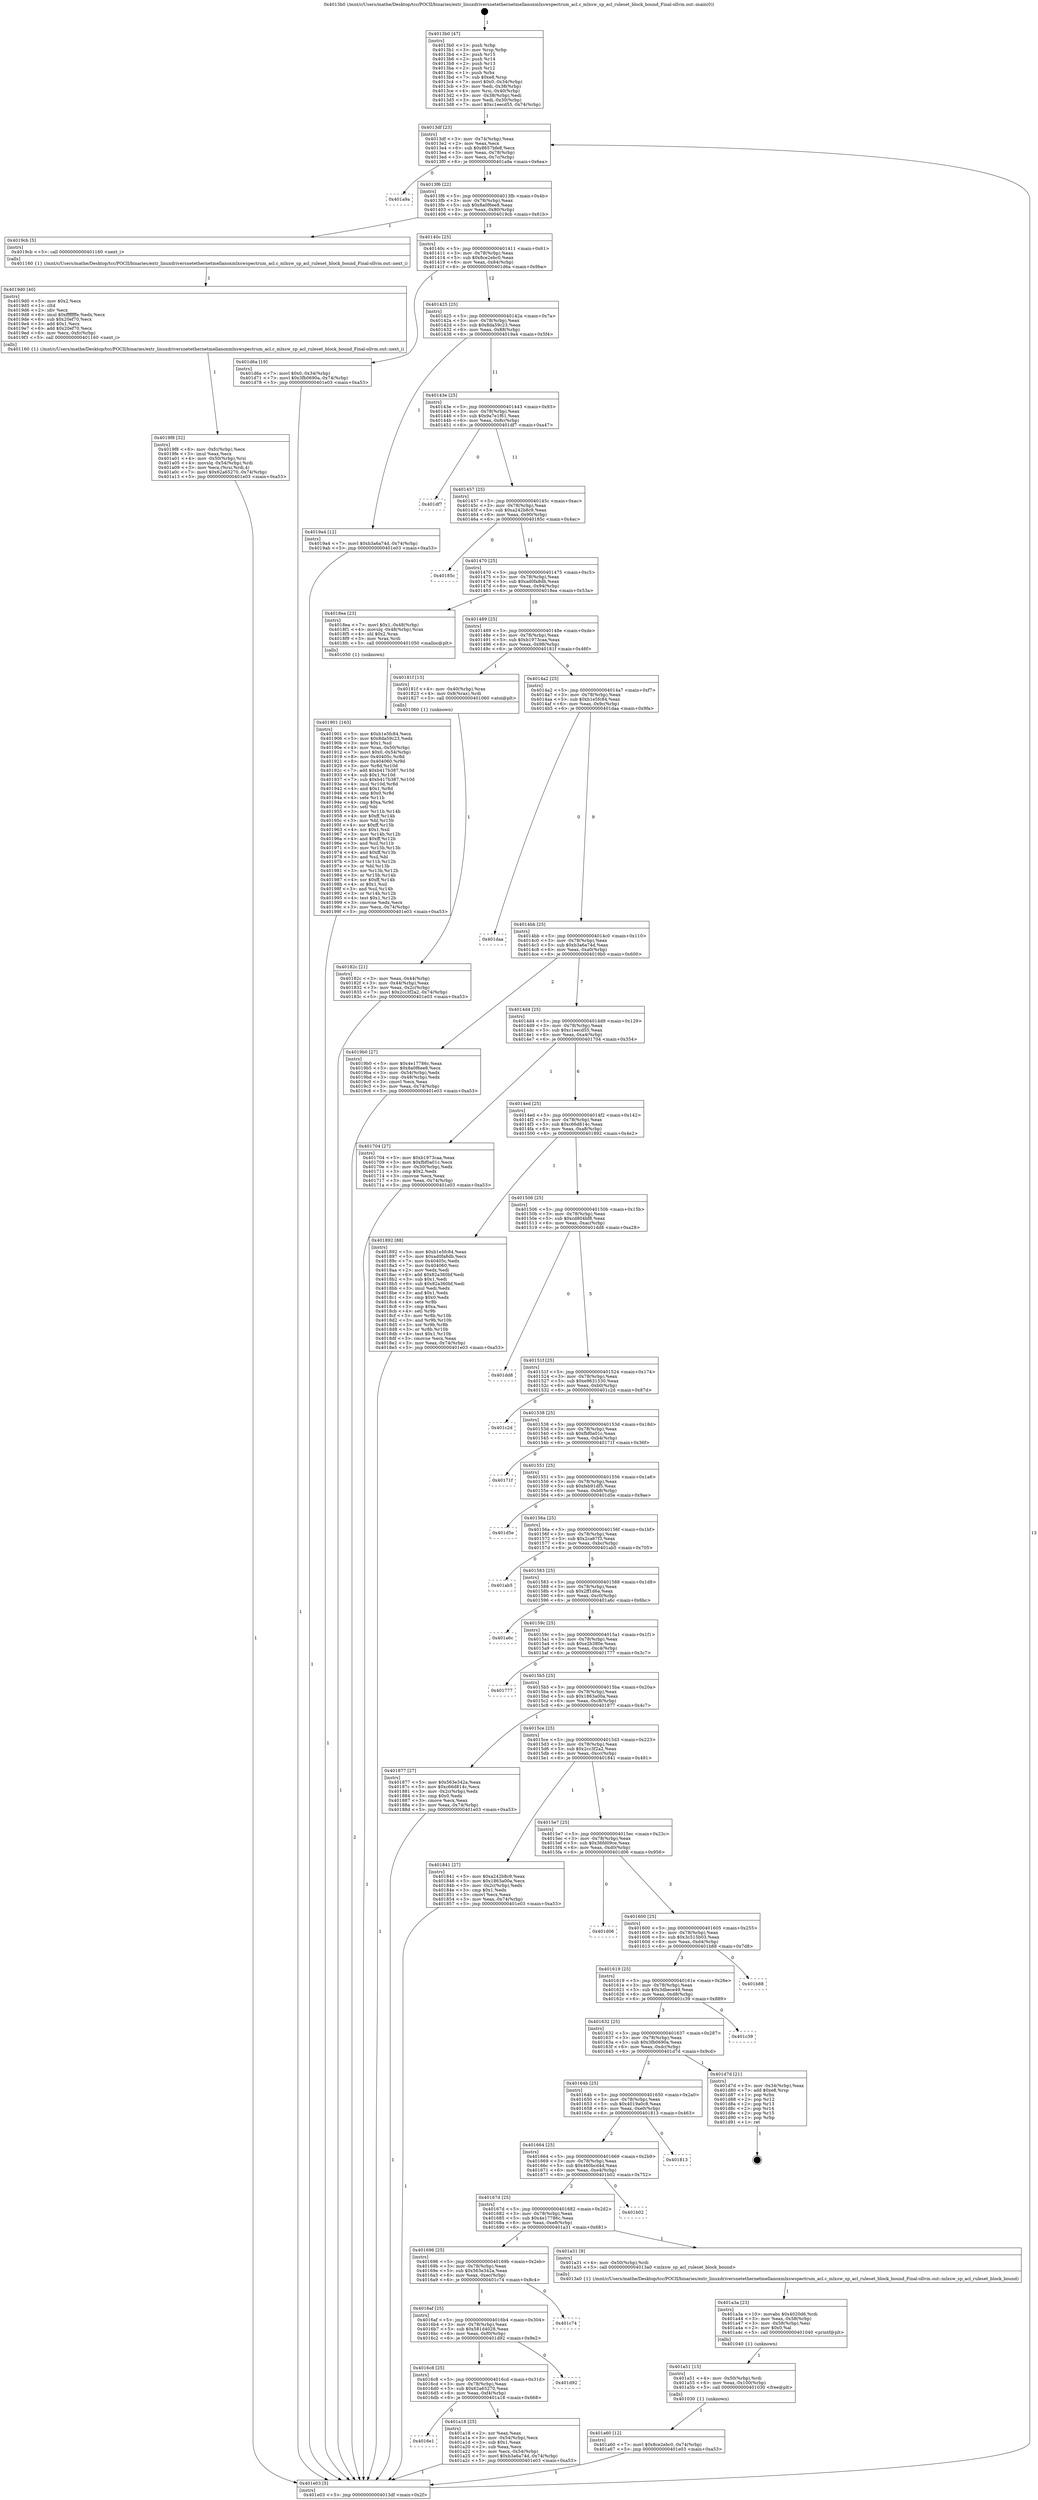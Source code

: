 digraph "0x4013b0" {
  label = "0x4013b0 (/mnt/c/Users/mathe/Desktop/tcc/POCII/binaries/extr_linuxdriversnetethernetmellanoxmlxswspectrum_acl.c_mlxsw_sp_acl_ruleset_block_bound_Final-ollvm.out::main(0))"
  labelloc = "t"
  node[shape=record]

  Entry [label="",width=0.3,height=0.3,shape=circle,fillcolor=black,style=filled]
  "0x4013df" [label="{
     0x4013df [23]\l
     | [instrs]\l
     &nbsp;&nbsp;0x4013df \<+3\>: mov -0x74(%rbp),%eax\l
     &nbsp;&nbsp;0x4013e2 \<+2\>: mov %eax,%ecx\l
     &nbsp;&nbsp;0x4013e4 \<+6\>: sub $0x8657bfe8,%ecx\l
     &nbsp;&nbsp;0x4013ea \<+3\>: mov %eax,-0x78(%rbp)\l
     &nbsp;&nbsp;0x4013ed \<+3\>: mov %ecx,-0x7c(%rbp)\l
     &nbsp;&nbsp;0x4013f0 \<+6\>: je 0000000000401a9a \<main+0x6ea\>\l
  }"]
  "0x401a9a" [label="{
     0x401a9a\l
  }", style=dashed]
  "0x4013f6" [label="{
     0x4013f6 [22]\l
     | [instrs]\l
     &nbsp;&nbsp;0x4013f6 \<+5\>: jmp 00000000004013fb \<main+0x4b\>\l
     &nbsp;&nbsp;0x4013fb \<+3\>: mov -0x78(%rbp),%eax\l
     &nbsp;&nbsp;0x4013fe \<+5\>: sub $0x8a0f6ee8,%eax\l
     &nbsp;&nbsp;0x401403 \<+3\>: mov %eax,-0x80(%rbp)\l
     &nbsp;&nbsp;0x401406 \<+6\>: je 00000000004019cb \<main+0x61b\>\l
  }"]
  Exit [label="",width=0.3,height=0.3,shape=circle,fillcolor=black,style=filled,peripheries=2]
  "0x4019cb" [label="{
     0x4019cb [5]\l
     | [instrs]\l
     &nbsp;&nbsp;0x4019cb \<+5\>: call 0000000000401160 \<next_i\>\l
     | [calls]\l
     &nbsp;&nbsp;0x401160 \{1\} (/mnt/c/Users/mathe/Desktop/tcc/POCII/binaries/extr_linuxdriversnetethernetmellanoxmlxswspectrum_acl.c_mlxsw_sp_acl_ruleset_block_bound_Final-ollvm.out::next_i)\l
  }"]
  "0x40140c" [label="{
     0x40140c [25]\l
     | [instrs]\l
     &nbsp;&nbsp;0x40140c \<+5\>: jmp 0000000000401411 \<main+0x61\>\l
     &nbsp;&nbsp;0x401411 \<+3\>: mov -0x78(%rbp),%eax\l
     &nbsp;&nbsp;0x401414 \<+5\>: sub $0x8ce2ebc0,%eax\l
     &nbsp;&nbsp;0x401419 \<+6\>: mov %eax,-0x84(%rbp)\l
     &nbsp;&nbsp;0x40141f \<+6\>: je 0000000000401d6a \<main+0x9ba\>\l
  }"]
  "0x401a60" [label="{
     0x401a60 [12]\l
     | [instrs]\l
     &nbsp;&nbsp;0x401a60 \<+7\>: movl $0x8ce2ebc0,-0x74(%rbp)\l
     &nbsp;&nbsp;0x401a67 \<+5\>: jmp 0000000000401e03 \<main+0xa53\>\l
  }"]
  "0x401d6a" [label="{
     0x401d6a [19]\l
     | [instrs]\l
     &nbsp;&nbsp;0x401d6a \<+7\>: movl $0x0,-0x34(%rbp)\l
     &nbsp;&nbsp;0x401d71 \<+7\>: movl $0x3fb0690a,-0x74(%rbp)\l
     &nbsp;&nbsp;0x401d78 \<+5\>: jmp 0000000000401e03 \<main+0xa53\>\l
  }"]
  "0x401425" [label="{
     0x401425 [25]\l
     | [instrs]\l
     &nbsp;&nbsp;0x401425 \<+5\>: jmp 000000000040142a \<main+0x7a\>\l
     &nbsp;&nbsp;0x40142a \<+3\>: mov -0x78(%rbp),%eax\l
     &nbsp;&nbsp;0x40142d \<+5\>: sub $0x8da59c23,%eax\l
     &nbsp;&nbsp;0x401432 \<+6\>: mov %eax,-0x88(%rbp)\l
     &nbsp;&nbsp;0x401438 \<+6\>: je 00000000004019a4 \<main+0x5f4\>\l
  }"]
  "0x401a51" [label="{
     0x401a51 [15]\l
     | [instrs]\l
     &nbsp;&nbsp;0x401a51 \<+4\>: mov -0x50(%rbp),%rdi\l
     &nbsp;&nbsp;0x401a55 \<+6\>: mov %eax,-0x100(%rbp)\l
     &nbsp;&nbsp;0x401a5b \<+5\>: call 0000000000401030 \<free@plt\>\l
     | [calls]\l
     &nbsp;&nbsp;0x401030 \{1\} (unknown)\l
  }"]
  "0x4019a4" [label="{
     0x4019a4 [12]\l
     | [instrs]\l
     &nbsp;&nbsp;0x4019a4 \<+7\>: movl $0xb3a6a74d,-0x74(%rbp)\l
     &nbsp;&nbsp;0x4019ab \<+5\>: jmp 0000000000401e03 \<main+0xa53\>\l
  }"]
  "0x40143e" [label="{
     0x40143e [25]\l
     | [instrs]\l
     &nbsp;&nbsp;0x40143e \<+5\>: jmp 0000000000401443 \<main+0x93\>\l
     &nbsp;&nbsp;0x401443 \<+3\>: mov -0x78(%rbp),%eax\l
     &nbsp;&nbsp;0x401446 \<+5\>: sub $0x9a7e1f61,%eax\l
     &nbsp;&nbsp;0x40144b \<+6\>: mov %eax,-0x8c(%rbp)\l
     &nbsp;&nbsp;0x401451 \<+6\>: je 0000000000401df7 \<main+0xa47\>\l
  }"]
  "0x401a3a" [label="{
     0x401a3a [23]\l
     | [instrs]\l
     &nbsp;&nbsp;0x401a3a \<+10\>: movabs $0x4020d6,%rdi\l
     &nbsp;&nbsp;0x401a44 \<+3\>: mov %eax,-0x58(%rbp)\l
     &nbsp;&nbsp;0x401a47 \<+3\>: mov -0x58(%rbp),%esi\l
     &nbsp;&nbsp;0x401a4a \<+2\>: mov $0x0,%al\l
     &nbsp;&nbsp;0x401a4c \<+5\>: call 0000000000401040 \<printf@plt\>\l
     | [calls]\l
     &nbsp;&nbsp;0x401040 \{1\} (unknown)\l
  }"]
  "0x401df7" [label="{
     0x401df7\l
  }", style=dashed]
  "0x401457" [label="{
     0x401457 [25]\l
     | [instrs]\l
     &nbsp;&nbsp;0x401457 \<+5\>: jmp 000000000040145c \<main+0xac\>\l
     &nbsp;&nbsp;0x40145c \<+3\>: mov -0x78(%rbp),%eax\l
     &nbsp;&nbsp;0x40145f \<+5\>: sub $0xa242b8c9,%eax\l
     &nbsp;&nbsp;0x401464 \<+6\>: mov %eax,-0x90(%rbp)\l
     &nbsp;&nbsp;0x40146a \<+6\>: je 000000000040185c \<main+0x4ac\>\l
  }"]
  "0x4016e1" [label="{
     0x4016e1\l
  }", style=dashed]
  "0x40185c" [label="{
     0x40185c\l
  }", style=dashed]
  "0x401470" [label="{
     0x401470 [25]\l
     | [instrs]\l
     &nbsp;&nbsp;0x401470 \<+5\>: jmp 0000000000401475 \<main+0xc5\>\l
     &nbsp;&nbsp;0x401475 \<+3\>: mov -0x78(%rbp),%eax\l
     &nbsp;&nbsp;0x401478 \<+5\>: sub $0xad0fa8db,%eax\l
     &nbsp;&nbsp;0x40147d \<+6\>: mov %eax,-0x94(%rbp)\l
     &nbsp;&nbsp;0x401483 \<+6\>: je 00000000004018ea \<main+0x53a\>\l
  }"]
  "0x401a18" [label="{
     0x401a18 [25]\l
     | [instrs]\l
     &nbsp;&nbsp;0x401a18 \<+2\>: xor %eax,%eax\l
     &nbsp;&nbsp;0x401a1a \<+3\>: mov -0x54(%rbp),%ecx\l
     &nbsp;&nbsp;0x401a1d \<+3\>: sub $0x1,%eax\l
     &nbsp;&nbsp;0x401a20 \<+2\>: sub %eax,%ecx\l
     &nbsp;&nbsp;0x401a22 \<+3\>: mov %ecx,-0x54(%rbp)\l
     &nbsp;&nbsp;0x401a25 \<+7\>: movl $0xb3a6a74d,-0x74(%rbp)\l
     &nbsp;&nbsp;0x401a2c \<+5\>: jmp 0000000000401e03 \<main+0xa53\>\l
  }"]
  "0x4018ea" [label="{
     0x4018ea [23]\l
     | [instrs]\l
     &nbsp;&nbsp;0x4018ea \<+7\>: movl $0x1,-0x48(%rbp)\l
     &nbsp;&nbsp;0x4018f1 \<+4\>: movslq -0x48(%rbp),%rax\l
     &nbsp;&nbsp;0x4018f5 \<+4\>: shl $0x2,%rax\l
     &nbsp;&nbsp;0x4018f9 \<+3\>: mov %rax,%rdi\l
     &nbsp;&nbsp;0x4018fc \<+5\>: call 0000000000401050 \<malloc@plt\>\l
     | [calls]\l
     &nbsp;&nbsp;0x401050 \{1\} (unknown)\l
  }"]
  "0x401489" [label="{
     0x401489 [25]\l
     | [instrs]\l
     &nbsp;&nbsp;0x401489 \<+5\>: jmp 000000000040148e \<main+0xde\>\l
     &nbsp;&nbsp;0x40148e \<+3\>: mov -0x78(%rbp),%eax\l
     &nbsp;&nbsp;0x401491 \<+5\>: sub $0xb1973caa,%eax\l
     &nbsp;&nbsp;0x401496 \<+6\>: mov %eax,-0x98(%rbp)\l
     &nbsp;&nbsp;0x40149c \<+6\>: je 000000000040181f \<main+0x46f\>\l
  }"]
  "0x4016c8" [label="{
     0x4016c8 [25]\l
     | [instrs]\l
     &nbsp;&nbsp;0x4016c8 \<+5\>: jmp 00000000004016cd \<main+0x31d\>\l
     &nbsp;&nbsp;0x4016cd \<+3\>: mov -0x78(%rbp),%eax\l
     &nbsp;&nbsp;0x4016d0 \<+5\>: sub $0x62a65270,%eax\l
     &nbsp;&nbsp;0x4016d5 \<+6\>: mov %eax,-0xf4(%rbp)\l
     &nbsp;&nbsp;0x4016db \<+6\>: je 0000000000401a18 \<main+0x668\>\l
  }"]
  "0x40181f" [label="{
     0x40181f [13]\l
     | [instrs]\l
     &nbsp;&nbsp;0x40181f \<+4\>: mov -0x40(%rbp),%rax\l
     &nbsp;&nbsp;0x401823 \<+4\>: mov 0x8(%rax),%rdi\l
     &nbsp;&nbsp;0x401827 \<+5\>: call 0000000000401060 \<atoi@plt\>\l
     | [calls]\l
     &nbsp;&nbsp;0x401060 \{1\} (unknown)\l
  }"]
  "0x4014a2" [label="{
     0x4014a2 [25]\l
     | [instrs]\l
     &nbsp;&nbsp;0x4014a2 \<+5\>: jmp 00000000004014a7 \<main+0xf7\>\l
     &nbsp;&nbsp;0x4014a7 \<+3\>: mov -0x78(%rbp),%eax\l
     &nbsp;&nbsp;0x4014aa \<+5\>: sub $0xb1e5fc84,%eax\l
     &nbsp;&nbsp;0x4014af \<+6\>: mov %eax,-0x9c(%rbp)\l
     &nbsp;&nbsp;0x4014b5 \<+6\>: je 0000000000401daa \<main+0x9fa\>\l
  }"]
  "0x401d92" [label="{
     0x401d92\l
  }", style=dashed]
  "0x401daa" [label="{
     0x401daa\l
  }", style=dashed]
  "0x4014bb" [label="{
     0x4014bb [25]\l
     | [instrs]\l
     &nbsp;&nbsp;0x4014bb \<+5\>: jmp 00000000004014c0 \<main+0x110\>\l
     &nbsp;&nbsp;0x4014c0 \<+3\>: mov -0x78(%rbp),%eax\l
     &nbsp;&nbsp;0x4014c3 \<+5\>: sub $0xb3a6a74d,%eax\l
     &nbsp;&nbsp;0x4014c8 \<+6\>: mov %eax,-0xa0(%rbp)\l
     &nbsp;&nbsp;0x4014ce \<+6\>: je 00000000004019b0 \<main+0x600\>\l
  }"]
  "0x4016af" [label="{
     0x4016af [25]\l
     | [instrs]\l
     &nbsp;&nbsp;0x4016af \<+5\>: jmp 00000000004016b4 \<main+0x304\>\l
     &nbsp;&nbsp;0x4016b4 \<+3\>: mov -0x78(%rbp),%eax\l
     &nbsp;&nbsp;0x4016b7 \<+5\>: sub $0x581d4028,%eax\l
     &nbsp;&nbsp;0x4016bc \<+6\>: mov %eax,-0xf0(%rbp)\l
     &nbsp;&nbsp;0x4016c2 \<+6\>: je 0000000000401d92 \<main+0x9e2\>\l
  }"]
  "0x4019b0" [label="{
     0x4019b0 [27]\l
     | [instrs]\l
     &nbsp;&nbsp;0x4019b0 \<+5\>: mov $0x4e17786c,%eax\l
     &nbsp;&nbsp;0x4019b5 \<+5\>: mov $0x8a0f6ee8,%ecx\l
     &nbsp;&nbsp;0x4019ba \<+3\>: mov -0x54(%rbp),%edx\l
     &nbsp;&nbsp;0x4019bd \<+3\>: cmp -0x48(%rbp),%edx\l
     &nbsp;&nbsp;0x4019c0 \<+3\>: cmovl %ecx,%eax\l
     &nbsp;&nbsp;0x4019c3 \<+3\>: mov %eax,-0x74(%rbp)\l
     &nbsp;&nbsp;0x4019c6 \<+5\>: jmp 0000000000401e03 \<main+0xa53\>\l
  }"]
  "0x4014d4" [label="{
     0x4014d4 [25]\l
     | [instrs]\l
     &nbsp;&nbsp;0x4014d4 \<+5\>: jmp 00000000004014d9 \<main+0x129\>\l
     &nbsp;&nbsp;0x4014d9 \<+3\>: mov -0x78(%rbp),%eax\l
     &nbsp;&nbsp;0x4014dc \<+5\>: sub $0xc1eecd55,%eax\l
     &nbsp;&nbsp;0x4014e1 \<+6\>: mov %eax,-0xa4(%rbp)\l
     &nbsp;&nbsp;0x4014e7 \<+6\>: je 0000000000401704 \<main+0x354\>\l
  }"]
  "0x401c74" [label="{
     0x401c74\l
  }", style=dashed]
  "0x401704" [label="{
     0x401704 [27]\l
     | [instrs]\l
     &nbsp;&nbsp;0x401704 \<+5\>: mov $0xb1973caa,%eax\l
     &nbsp;&nbsp;0x401709 \<+5\>: mov $0xfbf0a01c,%ecx\l
     &nbsp;&nbsp;0x40170e \<+3\>: mov -0x30(%rbp),%edx\l
     &nbsp;&nbsp;0x401711 \<+3\>: cmp $0x2,%edx\l
     &nbsp;&nbsp;0x401714 \<+3\>: cmovne %ecx,%eax\l
     &nbsp;&nbsp;0x401717 \<+3\>: mov %eax,-0x74(%rbp)\l
     &nbsp;&nbsp;0x40171a \<+5\>: jmp 0000000000401e03 \<main+0xa53\>\l
  }"]
  "0x4014ed" [label="{
     0x4014ed [25]\l
     | [instrs]\l
     &nbsp;&nbsp;0x4014ed \<+5\>: jmp 00000000004014f2 \<main+0x142\>\l
     &nbsp;&nbsp;0x4014f2 \<+3\>: mov -0x78(%rbp),%eax\l
     &nbsp;&nbsp;0x4014f5 \<+5\>: sub $0xc66d814c,%eax\l
     &nbsp;&nbsp;0x4014fa \<+6\>: mov %eax,-0xa8(%rbp)\l
     &nbsp;&nbsp;0x401500 \<+6\>: je 0000000000401892 \<main+0x4e2\>\l
  }"]
  "0x401e03" [label="{
     0x401e03 [5]\l
     | [instrs]\l
     &nbsp;&nbsp;0x401e03 \<+5\>: jmp 00000000004013df \<main+0x2f\>\l
  }"]
  "0x4013b0" [label="{
     0x4013b0 [47]\l
     | [instrs]\l
     &nbsp;&nbsp;0x4013b0 \<+1\>: push %rbp\l
     &nbsp;&nbsp;0x4013b1 \<+3\>: mov %rsp,%rbp\l
     &nbsp;&nbsp;0x4013b4 \<+2\>: push %r15\l
     &nbsp;&nbsp;0x4013b6 \<+2\>: push %r14\l
     &nbsp;&nbsp;0x4013b8 \<+2\>: push %r13\l
     &nbsp;&nbsp;0x4013ba \<+2\>: push %r12\l
     &nbsp;&nbsp;0x4013bc \<+1\>: push %rbx\l
     &nbsp;&nbsp;0x4013bd \<+7\>: sub $0xe8,%rsp\l
     &nbsp;&nbsp;0x4013c4 \<+7\>: movl $0x0,-0x34(%rbp)\l
     &nbsp;&nbsp;0x4013cb \<+3\>: mov %edi,-0x38(%rbp)\l
     &nbsp;&nbsp;0x4013ce \<+4\>: mov %rsi,-0x40(%rbp)\l
     &nbsp;&nbsp;0x4013d2 \<+3\>: mov -0x38(%rbp),%edi\l
     &nbsp;&nbsp;0x4013d5 \<+3\>: mov %edi,-0x30(%rbp)\l
     &nbsp;&nbsp;0x4013d8 \<+7\>: movl $0xc1eecd55,-0x74(%rbp)\l
  }"]
  "0x40182c" [label="{
     0x40182c [21]\l
     | [instrs]\l
     &nbsp;&nbsp;0x40182c \<+3\>: mov %eax,-0x44(%rbp)\l
     &nbsp;&nbsp;0x40182f \<+3\>: mov -0x44(%rbp),%eax\l
     &nbsp;&nbsp;0x401832 \<+3\>: mov %eax,-0x2c(%rbp)\l
     &nbsp;&nbsp;0x401835 \<+7\>: movl $0x2cc3f2a2,-0x74(%rbp)\l
     &nbsp;&nbsp;0x40183c \<+5\>: jmp 0000000000401e03 \<main+0xa53\>\l
  }"]
  "0x401696" [label="{
     0x401696 [25]\l
     | [instrs]\l
     &nbsp;&nbsp;0x401696 \<+5\>: jmp 000000000040169b \<main+0x2eb\>\l
     &nbsp;&nbsp;0x40169b \<+3\>: mov -0x78(%rbp),%eax\l
     &nbsp;&nbsp;0x40169e \<+5\>: sub $0x563e342a,%eax\l
     &nbsp;&nbsp;0x4016a3 \<+6\>: mov %eax,-0xec(%rbp)\l
     &nbsp;&nbsp;0x4016a9 \<+6\>: je 0000000000401c74 \<main+0x8c4\>\l
  }"]
  "0x401892" [label="{
     0x401892 [88]\l
     | [instrs]\l
     &nbsp;&nbsp;0x401892 \<+5\>: mov $0xb1e5fc84,%eax\l
     &nbsp;&nbsp;0x401897 \<+5\>: mov $0xad0fa8db,%ecx\l
     &nbsp;&nbsp;0x40189c \<+7\>: mov 0x40405c,%edx\l
     &nbsp;&nbsp;0x4018a3 \<+7\>: mov 0x404060,%esi\l
     &nbsp;&nbsp;0x4018aa \<+2\>: mov %edx,%edi\l
     &nbsp;&nbsp;0x4018ac \<+6\>: add $0x82a360bf,%edi\l
     &nbsp;&nbsp;0x4018b2 \<+3\>: sub $0x1,%edi\l
     &nbsp;&nbsp;0x4018b5 \<+6\>: sub $0x82a360bf,%edi\l
     &nbsp;&nbsp;0x4018bb \<+3\>: imul %edi,%edx\l
     &nbsp;&nbsp;0x4018be \<+3\>: and $0x1,%edx\l
     &nbsp;&nbsp;0x4018c1 \<+3\>: cmp $0x0,%edx\l
     &nbsp;&nbsp;0x4018c4 \<+4\>: sete %r8b\l
     &nbsp;&nbsp;0x4018c8 \<+3\>: cmp $0xa,%esi\l
     &nbsp;&nbsp;0x4018cb \<+4\>: setl %r9b\l
     &nbsp;&nbsp;0x4018cf \<+3\>: mov %r8b,%r10b\l
     &nbsp;&nbsp;0x4018d2 \<+3\>: and %r9b,%r10b\l
     &nbsp;&nbsp;0x4018d5 \<+3\>: xor %r9b,%r8b\l
     &nbsp;&nbsp;0x4018d8 \<+3\>: or %r8b,%r10b\l
     &nbsp;&nbsp;0x4018db \<+4\>: test $0x1,%r10b\l
     &nbsp;&nbsp;0x4018df \<+3\>: cmovne %ecx,%eax\l
     &nbsp;&nbsp;0x4018e2 \<+3\>: mov %eax,-0x74(%rbp)\l
     &nbsp;&nbsp;0x4018e5 \<+5\>: jmp 0000000000401e03 \<main+0xa53\>\l
  }"]
  "0x401506" [label="{
     0x401506 [25]\l
     | [instrs]\l
     &nbsp;&nbsp;0x401506 \<+5\>: jmp 000000000040150b \<main+0x15b\>\l
     &nbsp;&nbsp;0x40150b \<+3\>: mov -0x78(%rbp),%eax\l
     &nbsp;&nbsp;0x40150e \<+5\>: sub $0xcd804bf8,%eax\l
     &nbsp;&nbsp;0x401513 \<+6\>: mov %eax,-0xac(%rbp)\l
     &nbsp;&nbsp;0x401519 \<+6\>: je 0000000000401dd8 \<main+0xa28\>\l
  }"]
  "0x401a31" [label="{
     0x401a31 [9]\l
     | [instrs]\l
     &nbsp;&nbsp;0x401a31 \<+4\>: mov -0x50(%rbp),%rdi\l
     &nbsp;&nbsp;0x401a35 \<+5\>: call 00000000004013a0 \<mlxsw_sp_acl_ruleset_block_bound\>\l
     | [calls]\l
     &nbsp;&nbsp;0x4013a0 \{1\} (/mnt/c/Users/mathe/Desktop/tcc/POCII/binaries/extr_linuxdriversnetethernetmellanoxmlxswspectrum_acl.c_mlxsw_sp_acl_ruleset_block_bound_Final-ollvm.out::mlxsw_sp_acl_ruleset_block_bound)\l
  }"]
  "0x401dd8" [label="{
     0x401dd8\l
  }", style=dashed]
  "0x40151f" [label="{
     0x40151f [25]\l
     | [instrs]\l
     &nbsp;&nbsp;0x40151f \<+5\>: jmp 0000000000401524 \<main+0x174\>\l
     &nbsp;&nbsp;0x401524 \<+3\>: mov -0x78(%rbp),%eax\l
     &nbsp;&nbsp;0x401527 \<+5\>: sub $0xe9631530,%eax\l
     &nbsp;&nbsp;0x40152c \<+6\>: mov %eax,-0xb0(%rbp)\l
     &nbsp;&nbsp;0x401532 \<+6\>: je 0000000000401c2d \<main+0x87d\>\l
  }"]
  "0x40167d" [label="{
     0x40167d [25]\l
     | [instrs]\l
     &nbsp;&nbsp;0x40167d \<+5\>: jmp 0000000000401682 \<main+0x2d2\>\l
     &nbsp;&nbsp;0x401682 \<+3\>: mov -0x78(%rbp),%eax\l
     &nbsp;&nbsp;0x401685 \<+5\>: sub $0x4e17786c,%eax\l
     &nbsp;&nbsp;0x40168a \<+6\>: mov %eax,-0xe8(%rbp)\l
     &nbsp;&nbsp;0x401690 \<+6\>: je 0000000000401a31 \<main+0x681\>\l
  }"]
  "0x401c2d" [label="{
     0x401c2d\l
  }", style=dashed]
  "0x401538" [label="{
     0x401538 [25]\l
     | [instrs]\l
     &nbsp;&nbsp;0x401538 \<+5\>: jmp 000000000040153d \<main+0x18d\>\l
     &nbsp;&nbsp;0x40153d \<+3\>: mov -0x78(%rbp),%eax\l
     &nbsp;&nbsp;0x401540 \<+5\>: sub $0xfbf0a01c,%eax\l
     &nbsp;&nbsp;0x401545 \<+6\>: mov %eax,-0xb4(%rbp)\l
     &nbsp;&nbsp;0x40154b \<+6\>: je 000000000040171f \<main+0x36f\>\l
  }"]
  "0x401b02" [label="{
     0x401b02\l
  }", style=dashed]
  "0x40171f" [label="{
     0x40171f\l
  }", style=dashed]
  "0x401551" [label="{
     0x401551 [25]\l
     | [instrs]\l
     &nbsp;&nbsp;0x401551 \<+5\>: jmp 0000000000401556 \<main+0x1a6\>\l
     &nbsp;&nbsp;0x401556 \<+3\>: mov -0x78(%rbp),%eax\l
     &nbsp;&nbsp;0x401559 \<+5\>: sub $0xfeb91df5,%eax\l
     &nbsp;&nbsp;0x40155e \<+6\>: mov %eax,-0xb8(%rbp)\l
     &nbsp;&nbsp;0x401564 \<+6\>: je 0000000000401d5e \<main+0x9ae\>\l
  }"]
  "0x401664" [label="{
     0x401664 [25]\l
     | [instrs]\l
     &nbsp;&nbsp;0x401664 \<+5\>: jmp 0000000000401669 \<main+0x2b9\>\l
     &nbsp;&nbsp;0x401669 \<+3\>: mov -0x78(%rbp),%eax\l
     &nbsp;&nbsp;0x40166c \<+5\>: sub $0x460bcd4d,%eax\l
     &nbsp;&nbsp;0x401671 \<+6\>: mov %eax,-0xe4(%rbp)\l
     &nbsp;&nbsp;0x401677 \<+6\>: je 0000000000401b02 \<main+0x752\>\l
  }"]
  "0x401d5e" [label="{
     0x401d5e\l
  }", style=dashed]
  "0x40156a" [label="{
     0x40156a [25]\l
     | [instrs]\l
     &nbsp;&nbsp;0x40156a \<+5\>: jmp 000000000040156f \<main+0x1bf\>\l
     &nbsp;&nbsp;0x40156f \<+3\>: mov -0x78(%rbp),%eax\l
     &nbsp;&nbsp;0x401572 \<+5\>: sub $0x2ca67f3,%eax\l
     &nbsp;&nbsp;0x401577 \<+6\>: mov %eax,-0xbc(%rbp)\l
     &nbsp;&nbsp;0x40157d \<+6\>: je 0000000000401ab5 \<main+0x705\>\l
  }"]
  "0x401813" [label="{
     0x401813\l
  }", style=dashed]
  "0x401ab5" [label="{
     0x401ab5\l
  }", style=dashed]
  "0x401583" [label="{
     0x401583 [25]\l
     | [instrs]\l
     &nbsp;&nbsp;0x401583 \<+5\>: jmp 0000000000401588 \<main+0x1d8\>\l
     &nbsp;&nbsp;0x401588 \<+3\>: mov -0x78(%rbp),%eax\l
     &nbsp;&nbsp;0x40158b \<+5\>: sub $0x2ff1d6a,%eax\l
     &nbsp;&nbsp;0x401590 \<+6\>: mov %eax,-0xc0(%rbp)\l
     &nbsp;&nbsp;0x401596 \<+6\>: je 0000000000401a6c \<main+0x6bc\>\l
  }"]
  "0x40164b" [label="{
     0x40164b [25]\l
     | [instrs]\l
     &nbsp;&nbsp;0x40164b \<+5\>: jmp 0000000000401650 \<main+0x2a0\>\l
     &nbsp;&nbsp;0x401650 \<+3\>: mov -0x78(%rbp),%eax\l
     &nbsp;&nbsp;0x401653 \<+5\>: sub $0x4019a0c8,%eax\l
     &nbsp;&nbsp;0x401658 \<+6\>: mov %eax,-0xe0(%rbp)\l
     &nbsp;&nbsp;0x40165e \<+6\>: je 0000000000401813 \<main+0x463\>\l
  }"]
  "0x401a6c" [label="{
     0x401a6c\l
  }", style=dashed]
  "0x40159c" [label="{
     0x40159c [25]\l
     | [instrs]\l
     &nbsp;&nbsp;0x40159c \<+5\>: jmp 00000000004015a1 \<main+0x1f1\>\l
     &nbsp;&nbsp;0x4015a1 \<+3\>: mov -0x78(%rbp),%eax\l
     &nbsp;&nbsp;0x4015a4 \<+5\>: sub $0xe2b380e,%eax\l
     &nbsp;&nbsp;0x4015a9 \<+6\>: mov %eax,-0xc4(%rbp)\l
     &nbsp;&nbsp;0x4015af \<+6\>: je 0000000000401777 \<main+0x3c7\>\l
  }"]
  "0x401d7d" [label="{
     0x401d7d [21]\l
     | [instrs]\l
     &nbsp;&nbsp;0x401d7d \<+3\>: mov -0x34(%rbp),%eax\l
     &nbsp;&nbsp;0x401d80 \<+7\>: add $0xe8,%rsp\l
     &nbsp;&nbsp;0x401d87 \<+1\>: pop %rbx\l
     &nbsp;&nbsp;0x401d88 \<+2\>: pop %r12\l
     &nbsp;&nbsp;0x401d8a \<+2\>: pop %r13\l
     &nbsp;&nbsp;0x401d8c \<+2\>: pop %r14\l
     &nbsp;&nbsp;0x401d8e \<+2\>: pop %r15\l
     &nbsp;&nbsp;0x401d90 \<+1\>: pop %rbp\l
     &nbsp;&nbsp;0x401d91 \<+1\>: ret\l
  }"]
  "0x401777" [label="{
     0x401777\l
  }", style=dashed]
  "0x4015b5" [label="{
     0x4015b5 [25]\l
     | [instrs]\l
     &nbsp;&nbsp;0x4015b5 \<+5\>: jmp 00000000004015ba \<main+0x20a\>\l
     &nbsp;&nbsp;0x4015ba \<+3\>: mov -0x78(%rbp),%eax\l
     &nbsp;&nbsp;0x4015bd \<+5\>: sub $0x1863a00a,%eax\l
     &nbsp;&nbsp;0x4015c2 \<+6\>: mov %eax,-0xc8(%rbp)\l
     &nbsp;&nbsp;0x4015c8 \<+6\>: je 0000000000401877 \<main+0x4c7\>\l
  }"]
  "0x401632" [label="{
     0x401632 [25]\l
     | [instrs]\l
     &nbsp;&nbsp;0x401632 \<+5\>: jmp 0000000000401637 \<main+0x287\>\l
     &nbsp;&nbsp;0x401637 \<+3\>: mov -0x78(%rbp),%eax\l
     &nbsp;&nbsp;0x40163a \<+5\>: sub $0x3fb0690a,%eax\l
     &nbsp;&nbsp;0x40163f \<+6\>: mov %eax,-0xdc(%rbp)\l
     &nbsp;&nbsp;0x401645 \<+6\>: je 0000000000401d7d \<main+0x9cd\>\l
  }"]
  "0x401877" [label="{
     0x401877 [27]\l
     | [instrs]\l
     &nbsp;&nbsp;0x401877 \<+5\>: mov $0x563e342a,%eax\l
     &nbsp;&nbsp;0x40187c \<+5\>: mov $0xc66d814c,%ecx\l
     &nbsp;&nbsp;0x401881 \<+3\>: mov -0x2c(%rbp),%edx\l
     &nbsp;&nbsp;0x401884 \<+3\>: cmp $0x0,%edx\l
     &nbsp;&nbsp;0x401887 \<+3\>: cmove %ecx,%eax\l
     &nbsp;&nbsp;0x40188a \<+3\>: mov %eax,-0x74(%rbp)\l
     &nbsp;&nbsp;0x40188d \<+5\>: jmp 0000000000401e03 \<main+0xa53\>\l
  }"]
  "0x4015ce" [label="{
     0x4015ce [25]\l
     | [instrs]\l
     &nbsp;&nbsp;0x4015ce \<+5\>: jmp 00000000004015d3 \<main+0x223\>\l
     &nbsp;&nbsp;0x4015d3 \<+3\>: mov -0x78(%rbp),%eax\l
     &nbsp;&nbsp;0x4015d6 \<+5\>: sub $0x2cc3f2a2,%eax\l
     &nbsp;&nbsp;0x4015db \<+6\>: mov %eax,-0xcc(%rbp)\l
     &nbsp;&nbsp;0x4015e1 \<+6\>: je 0000000000401841 \<main+0x491\>\l
  }"]
  "0x401c39" [label="{
     0x401c39\l
  }", style=dashed]
  "0x401841" [label="{
     0x401841 [27]\l
     | [instrs]\l
     &nbsp;&nbsp;0x401841 \<+5\>: mov $0xa242b8c9,%eax\l
     &nbsp;&nbsp;0x401846 \<+5\>: mov $0x1863a00a,%ecx\l
     &nbsp;&nbsp;0x40184b \<+3\>: mov -0x2c(%rbp),%edx\l
     &nbsp;&nbsp;0x40184e \<+3\>: cmp $0x1,%edx\l
     &nbsp;&nbsp;0x401851 \<+3\>: cmovl %ecx,%eax\l
     &nbsp;&nbsp;0x401854 \<+3\>: mov %eax,-0x74(%rbp)\l
     &nbsp;&nbsp;0x401857 \<+5\>: jmp 0000000000401e03 \<main+0xa53\>\l
  }"]
  "0x4015e7" [label="{
     0x4015e7 [25]\l
     | [instrs]\l
     &nbsp;&nbsp;0x4015e7 \<+5\>: jmp 00000000004015ec \<main+0x23c\>\l
     &nbsp;&nbsp;0x4015ec \<+3\>: mov -0x78(%rbp),%eax\l
     &nbsp;&nbsp;0x4015ef \<+5\>: sub $0x36fd09ce,%eax\l
     &nbsp;&nbsp;0x4015f4 \<+6\>: mov %eax,-0xd0(%rbp)\l
     &nbsp;&nbsp;0x4015fa \<+6\>: je 0000000000401d06 \<main+0x956\>\l
  }"]
  "0x401901" [label="{
     0x401901 [163]\l
     | [instrs]\l
     &nbsp;&nbsp;0x401901 \<+5\>: mov $0xb1e5fc84,%ecx\l
     &nbsp;&nbsp;0x401906 \<+5\>: mov $0x8da59c23,%edx\l
     &nbsp;&nbsp;0x40190b \<+3\>: mov $0x1,%sil\l
     &nbsp;&nbsp;0x40190e \<+4\>: mov %rax,-0x50(%rbp)\l
     &nbsp;&nbsp;0x401912 \<+7\>: movl $0x0,-0x54(%rbp)\l
     &nbsp;&nbsp;0x401919 \<+8\>: mov 0x40405c,%r8d\l
     &nbsp;&nbsp;0x401921 \<+8\>: mov 0x404060,%r9d\l
     &nbsp;&nbsp;0x401929 \<+3\>: mov %r8d,%r10d\l
     &nbsp;&nbsp;0x40192c \<+7\>: add $0xb417b387,%r10d\l
     &nbsp;&nbsp;0x401933 \<+4\>: sub $0x1,%r10d\l
     &nbsp;&nbsp;0x401937 \<+7\>: sub $0xb417b387,%r10d\l
     &nbsp;&nbsp;0x40193e \<+4\>: imul %r10d,%r8d\l
     &nbsp;&nbsp;0x401942 \<+4\>: and $0x1,%r8d\l
     &nbsp;&nbsp;0x401946 \<+4\>: cmp $0x0,%r8d\l
     &nbsp;&nbsp;0x40194a \<+4\>: sete %r11b\l
     &nbsp;&nbsp;0x40194e \<+4\>: cmp $0xa,%r9d\l
     &nbsp;&nbsp;0x401952 \<+3\>: setl %bl\l
     &nbsp;&nbsp;0x401955 \<+3\>: mov %r11b,%r14b\l
     &nbsp;&nbsp;0x401958 \<+4\>: xor $0xff,%r14b\l
     &nbsp;&nbsp;0x40195c \<+3\>: mov %bl,%r15b\l
     &nbsp;&nbsp;0x40195f \<+4\>: xor $0xff,%r15b\l
     &nbsp;&nbsp;0x401963 \<+4\>: xor $0x1,%sil\l
     &nbsp;&nbsp;0x401967 \<+3\>: mov %r14b,%r12b\l
     &nbsp;&nbsp;0x40196a \<+4\>: and $0xff,%r12b\l
     &nbsp;&nbsp;0x40196e \<+3\>: and %sil,%r11b\l
     &nbsp;&nbsp;0x401971 \<+3\>: mov %r15b,%r13b\l
     &nbsp;&nbsp;0x401974 \<+4\>: and $0xff,%r13b\l
     &nbsp;&nbsp;0x401978 \<+3\>: and %sil,%bl\l
     &nbsp;&nbsp;0x40197b \<+3\>: or %r11b,%r12b\l
     &nbsp;&nbsp;0x40197e \<+3\>: or %bl,%r13b\l
     &nbsp;&nbsp;0x401981 \<+3\>: xor %r13b,%r12b\l
     &nbsp;&nbsp;0x401984 \<+3\>: or %r15b,%r14b\l
     &nbsp;&nbsp;0x401987 \<+4\>: xor $0xff,%r14b\l
     &nbsp;&nbsp;0x40198b \<+4\>: or $0x1,%sil\l
     &nbsp;&nbsp;0x40198f \<+3\>: and %sil,%r14b\l
     &nbsp;&nbsp;0x401992 \<+3\>: or %r14b,%r12b\l
     &nbsp;&nbsp;0x401995 \<+4\>: test $0x1,%r12b\l
     &nbsp;&nbsp;0x401999 \<+3\>: cmovne %edx,%ecx\l
     &nbsp;&nbsp;0x40199c \<+3\>: mov %ecx,-0x74(%rbp)\l
     &nbsp;&nbsp;0x40199f \<+5\>: jmp 0000000000401e03 \<main+0xa53\>\l
  }"]
  "0x4019d0" [label="{
     0x4019d0 [40]\l
     | [instrs]\l
     &nbsp;&nbsp;0x4019d0 \<+5\>: mov $0x2,%ecx\l
     &nbsp;&nbsp;0x4019d5 \<+1\>: cltd\l
     &nbsp;&nbsp;0x4019d6 \<+2\>: idiv %ecx\l
     &nbsp;&nbsp;0x4019d8 \<+6\>: imul $0xfffffffe,%edx,%ecx\l
     &nbsp;&nbsp;0x4019de \<+6\>: sub $0x20ef70,%ecx\l
     &nbsp;&nbsp;0x4019e4 \<+3\>: add $0x1,%ecx\l
     &nbsp;&nbsp;0x4019e7 \<+6\>: add $0x20ef70,%ecx\l
     &nbsp;&nbsp;0x4019ed \<+6\>: mov %ecx,-0xfc(%rbp)\l
     &nbsp;&nbsp;0x4019f3 \<+5\>: call 0000000000401160 \<next_i\>\l
     | [calls]\l
     &nbsp;&nbsp;0x401160 \{1\} (/mnt/c/Users/mathe/Desktop/tcc/POCII/binaries/extr_linuxdriversnetethernetmellanoxmlxswspectrum_acl.c_mlxsw_sp_acl_ruleset_block_bound_Final-ollvm.out::next_i)\l
  }"]
  "0x4019f8" [label="{
     0x4019f8 [32]\l
     | [instrs]\l
     &nbsp;&nbsp;0x4019f8 \<+6\>: mov -0xfc(%rbp),%ecx\l
     &nbsp;&nbsp;0x4019fe \<+3\>: imul %eax,%ecx\l
     &nbsp;&nbsp;0x401a01 \<+4\>: mov -0x50(%rbp),%rsi\l
     &nbsp;&nbsp;0x401a05 \<+4\>: movslq -0x54(%rbp),%rdi\l
     &nbsp;&nbsp;0x401a09 \<+3\>: mov %ecx,(%rsi,%rdi,4)\l
     &nbsp;&nbsp;0x401a0c \<+7\>: movl $0x62a65270,-0x74(%rbp)\l
     &nbsp;&nbsp;0x401a13 \<+5\>: jmp 0000000000401e03 \<main+0xa53\>\l
  }"]
  "0x401619" [label="{
     0x401619 [25]\l
     | [instrs]\l
     &nbsp;&nbsp;0x401619 \<+5\>: jmp 000000000040161e \<main+0x26e\>\l
     &nbsp;&nbsp;0x40161e \<+3\>: mov -0x78(%rbp),%eax\l
     &nbsp;&nbsp;0x401621 \<+5\>: sub $0x3dbece49,%eax\l
     &nbsp;&nbsp;0x401626 \<+6\>: mov %eax,-0xd8(%rbp)\l
     &nbsp;&nbsp;0x40162c \<+6\>: je 0000000000401c39 \<main+0x889\>\l
  }"]
  "0x401d06" [label="{
     0x401d06\l
  }", style=dashed]
  "0x401600" [label="{
     0x401600 [25]\l
     | [instrs]\l
     &nbsp;&nbsp;0x401600 \<+5\>: jmp 0000000000401605 \<main+0x255\>\l
     &nbsp;&nbsp;0x401605 \<+3\>: mov -0x78(%rbp),%eax\l
     &nbsp;&nbsp;0x401608 \<+5\>: sub $0x3c515b03,%eax\l
     &nbsp;&nbsp;0x40160d \<+6\>: mov %eax,-0xd4(%rbp)\l
     &nbsp;&nbsp;0x401613 \<+6\>: je 0000000000401b88 \<main+0x7d8\>\l
  }"]
  "0x401b88" [label="{
     0x401b88\l
  }", style=dashed]
  Entry -> "0x4013b0" [label=" 1"]
  "0x4013df" -> "0x401a9a" [label=" 0"]
  "0x4013df" -> "0x4013f6" [label=" 14"]
  "0x401d7d" -> Exit [label=" 1"]
  "0x4013f6" -> "0x4019cb" [label=" 1"]
  "0x4013f6" -> "0x40140c" [label=" 13"]
  "0x401d6a" -> "0x401e03" [label=" 1"]
  "0x40140c" -> "0x401d6a" [label=" 1"]
  "0x40140c" -> "0x401425" [label=" 12"]
  "0x401a60" -> "0x401e03" [label=" 1"]
  "0x401425" -> "0x4019a4" [label=" 1"]
  "0x401425" -> "0x40143e" [label=" 11"]
  "0x401a51" -> "0x401a60" [label=" 1"]
  "0x40143e" -> "0x401df7" [label=" 0"]
  "0x40143e" -> "0x401457" [label=" 11"]
  "0x401a3a" -> "0x401a51" [label=" 1"]
  "0x401457" -> "0x40185c" [label=" 0"]
  "0x401457" -> "0x401470" [label=" 11"]
  "0x401a31" -> "0x401a3a" [label=" 1"]
  "0x401470" -> "0x4018ea" [label=" 1"]
  "0x401470" -> "0x401489" [label=" 10"]
  "0x401a18" -> "0x401e03" [label=" 1"]
  "0x401489" -> "0x40181f" [label=" 1"]
  "0x401489" -> "0x4014a2" [label=" 9"]
  "0x4016c8" -> "0x401a18" [label=" 1"]
  "0x4014a2" -> "0x401daa" [label=" 0"]
  "0x4014a2" -> "0x4014bb" [label=" 9"]
  "0x4016c8" -> "0x4016e1" [label=" 0"]
  "0x4014bb" -> "0x4019b0" [label=" 2"]
  "0x4014bb" -> "0x4014d4" [label=" 7"]
  "0x4016af" -> "0x401d92" [label=" 0"]
  "0x4014d4" -> "0x401704" [label=" 1"]
  "0x4014d4" -> "0x4014ed" [label=" 6"]
  "0x401704" -> "0x401e03" [label=" 1"]
  "0x4013b0" -> "0x4013df" [label=" 1"]
  "0x401e03" -> "0x4013df" [label=" 13"]
  "0x40181f" -> "0x40182c" [label=" 1"]
  "0x40182c" -> "0x401e03" [label=" 1"]
  "0x4016af" -> "0x4016c8" [label=" 1"]
  "0x4014ed" -> "0x401892" [label=" 1"]
  "0x4014ed" -> "0x401506" [label=" 5"]
  "0x401696" -> "0x401c74" [label=" 0"]
  "0x401506" -> "0x401dd8" [label=" 0"]
  "0x401506" -> "0x40151f" [label=" 5"]
  "0x401696" -> "0x4016af" [label=" 1"]
  "0x40151f" -> "0x401c2d" [label=" 0"]
  "0x40151f" -> "0x401538" [label=" 5"]
  "0x40167d" -> "0x401a31" [label=" 1"]
  "0x401538" -> "0x40171f" [label=" 0"]
  "0x401538" -> "0x401551" [label=" 5"]
  "0x40167d" -> "0x401696" [label=" 1"]
  "0x401551" -> "0x401d5e" [label=" 0"]
  "0x401551" -> "0x40156a" [label=" 5"]
  "0x401664" -> "0x401b02" [label=" 0"]
  "0x40156a" -> "0x401ab5" [label=" 0"]
  "0x40156a" -> "0x401583" [label=" 5"]
  "0x401664" -> "0x40167d" [label=" 2"]
  "0x401583" -> "0x401a6c" [label=" 0"]
  "0x401583" -> "0x40159c" [label=" 5"]
  "0x40164b" -> "0x401813" [label=" 0"]
  "0x40159c" -> "0x401777" [label=" 0"]
  "0x40159c" -> "0x4015b5" [label=" 5"]
  "0x40164b" -> "0x401664" [label=" 2"]
  "0x4015b5" -> "0x401877" [label=" 1"]
  "0x4015b5" -> "0x4015ce" [label=" 4"]
  "0x401632" -> "0x401d7d" [label=" 1"]
  "0x4015ce" -> "0x401841" [label=" 1"]
  "0x4015ce" -> "0x4015e7" [label=" 3"]
  "0x401841" -> "0x401e03" [label=" 1"]
  "0x401877" -> "0x401e03" [label=" 1"]
  "0x401892" -> "0x401e03" [label=" 1"]
  "0x4018ea" -> "0x401901" [label=" 1"]
  "0x401901" -> "0x401e03" [label=" 1"]
  "0x4019a4" -> "0x401e03" [label=" 1"]
  "0x4019b0" -> "0x401e03" [label=" 2"]
  "0x4019cb" -> "0x4019d0" [label=" 1"]
  "0x4019d0" -> "0x4019f8" [label=" 1"]
  "0x4019f8" -> "0x401e03" [label=" 1"]
  "0x401632" -> "0x40164b" [label=" 2"]
  "0x4015e7" -> "0x401d06" [label=" 0"]
  "0x4015e7" -> "0x401600" [label=" 3"]
  "0x401619" -> "0x401c39" [label=" 0"]
  "0x401600" -> "0x401b88" [label=" 0"]
  "0x401600" -> "0x401619" [label=" 3"]
  "0x401619" -> "0x401632" [label=" 3"]
}
